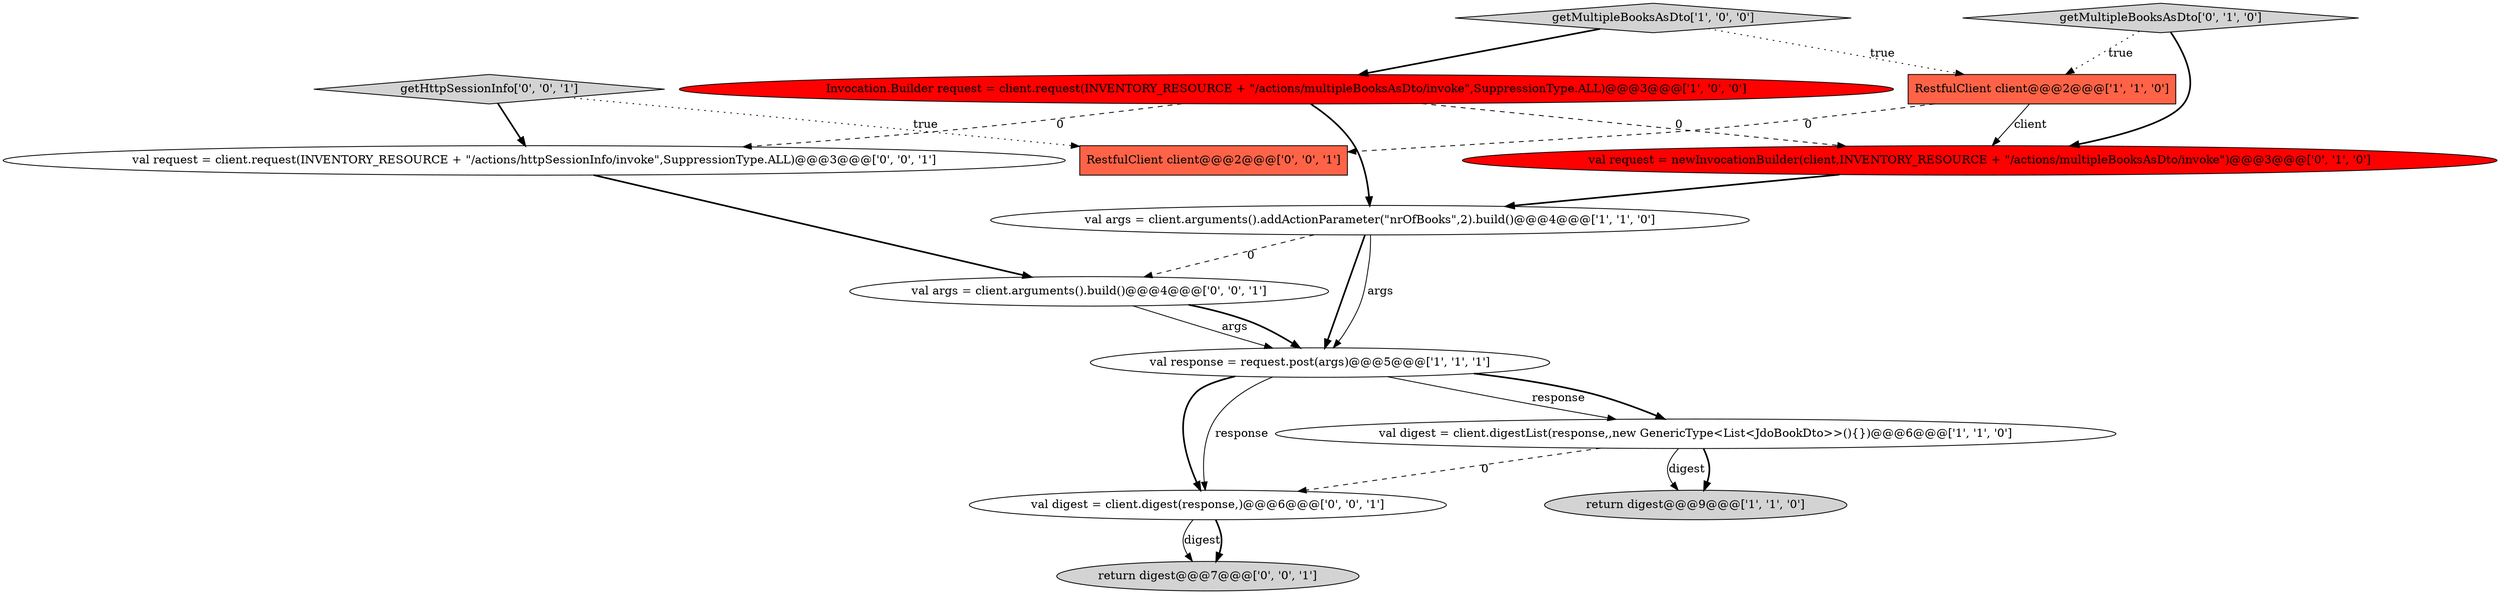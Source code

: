 digraph {
4 [style = filled, label = "val response = request.post(args)@@@5@@@['1', '1', '1']", fillcolor = white, shape = ellipse image = "AAA0AAABBB1BBB"];
12 [style = filled, label = "RestfulClient client@@@2@@@['0', '0', '1']", fillcolor = tomato, shape = box image = "AAA0AAABBB3BBB"];
1 [style = filled, label = "val digest = client.digestList(response,,new GenericType<List<JdoBookDto>>(){})@@@6@@@['1', '1', '0']", fillcolor = white, shape = ellipse image = "AAA0AAABBB1BBB"];
5 [style = filled, label = "val args = client.arguments().addActionParameter(\"nrOfBooks\",2).build()@@@4@@@['1', '1', '0']", fillcolor = white, shape = ellipse image = "AAA0AAABBB1BBB"];
7 [style = filled, label = "val request = newInvocationBuilder(client,INVENTORY_RESOURCE + \"/actions/multipleBooksAsDto/invoke\")@@@3@@@['0', '1', '0']", fillcolor = red, shape = ellipse image = "AAA1AAABBB2BBB"];
8 [style = filled, label = "getMultipleBooksAsDto['0', '1', '0']", fillcolor = lightgray, shape = diamond image = "AAA0AAABBB2BBB"];
9 [style = filled, label = "getHttpSessionInfo['0', '0', '1']", fillcolor = lightgray, shape = diamond image = "AAA0AAABBB3BBB"];
2 [style = filled, label = "getMultipleBooksAsDto['1', '0', '0']", fillcolor = lightgray, shape = diamond image = "AAA0AAABBB1BBB"];
6 [style = filled, label = "Invocation.Builder request = client.request(INVENTORY_RESOURCE + \"/actions/multipleBooksAsDto/invoke\",SuppressionType.ALL)@@@3@@@['1', '0', '0']", fillcolor = red, shape = ellipse image = "AAA1AAABBB1BBB"];
10 [style = filled, label = "val request = client.request(INVENTORY_RESOURCE + \"/actions/httpSessionInfo/invoke\",SuppressionType.ALL)@@@3@@@['0', '0', '1']", fillcolor = white, shape = ellipse image = "AAA0AAABBB3BBB"];
0 [style = filled, label = "RestfulClient client@@@2@@@['1', '1', '0']", fillcolor = tomato, shape = box image = "AAA0AAABBB1BBB"];
14 [style = filled, label = "val digest = client.digest(response,)@@@6@@@['0', '0', '1']", fillcolor = white, shape = ellipse image = "AAA0AAABBB3BBB"];
3 [style = filled, label = "return digest@@@9@@@['1', '1', '0']", fillcolor = lightgray, shape = ellipse image = "AAA0AAABBB1BBB"];
11 [style = filled, label = "return digest@@@7@@@['0', '0', '1']", fillcolor = lightgray, shape = ellipse image = "AAA0AAABBB3BBB"];
13 [style = filled, label = "val args = client.arguments().build()@@@4@@@['0', '0', '1']", fillcolor = white, shape = ellipse image = "AAA0AAABBB3BBB"];
5->13 [style = dashed, label="0"];
4->14 [style = bold, label=""];
0->7 [style = solid, label="client"];
9->12 [style = dotted, label="true"];
2->0 [style = dotted, label="true"];
14->11 [style = solid, label="digest"];
1->14 [style = dashed, label="0"];
2->6 [style = bold, label=""];
6->7 [style = dashed, label="0"];
1->3 [style = bold, label=""];
9->10 [style = bold, label=""];
4->1 [style = solid, label="response"];
0->12 [style = dashed, label="0"];
8->7 [style = bold, label=""];
6->10 [style = dashed, label="0"];
6->5 [style = bold, label=""];
7->5 [style = bold, label=""];
10->13 [style = bold, label=""];
13->4 [style = solid, label="args"];
4->14 [style = solid, label="response"];
5->4 [style = bold, label=""];
8->0 [style = dotted, label="true"];
4->1 [style = bold, label=""];
1->3 [style = solid, label="digest"];
14->11 [style = bold, label=""];
13->4 [style = bold, label=""];
5->4 [style = solid, label="args"];
}
